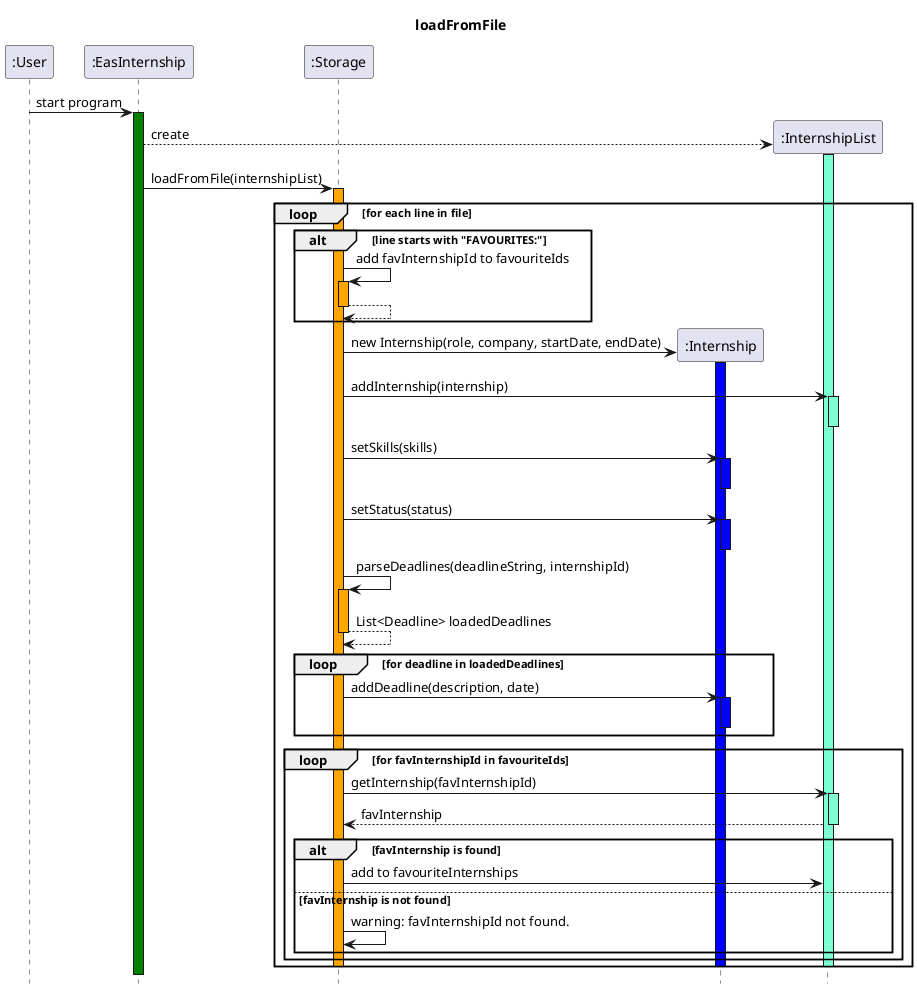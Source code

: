 @startuml
Title loadFromFile
hide footbox
participant ":User"
participant ":EasInternship"
participant ":Storage"
participant ":Internship"
participant ":InternshipList"

":User"->":EasInternship": start program
activate ":EasInternship" #green
":EasInternship"-->":InternshipList" **: create
activate ":InternshipList" #aquamarine
deactivate ":InternshipList"
":EasInternship"->":Storage": loadFromFile(internshipList)
activate ":Storage" #orange

loop for each line in file

    alt line starts with "FAVOURITES:"
        ":Storage" -> ":Storage" : add favInternshipId to favouriteIds
        activate ":Storage" #orange
        return

        end

    ":Storage"-> ":Internship" **: new Internship(role, company, startDate, endDate)
    activate ":Internship" #blue
    ":Storage"->":InternshipList": addInternship(internship)
    activate ":InternshipList" #aquamarine
    deactivate ":InternshipList"
    ":Storage" -> ":Internship" :setSkills(skills)
    activate ":Internship" #blue
    deactivate ":Internship"
    ":Storage" -> ":Internship" : setStatus(status)
    activate ":Internship" #blue
    deactivate ":Internship"

    ":Storage" -> ":Storage": parseDeadlines(deadlineString, internshipId)
    activate ":Storage" #orange
    return List<Deadline> loadedDeadlines
    loop for deadline in loadedDeadlines
        ":Storage" -> ":Internship" : addDeadline(description, date)
        activate ":Internship" #blue
        deactivate ":Internship"
    end

    loop for favInternshipId in favouriteIds
        ":Storage" -> ":InternshipList" : getInternship(favInternshipId)
        activate ":InternshipList" #aquamarine
        ":InternshipList" --> ":Storage" : favInternship
        deactivate ":InternshipList"

        alt favInternship is found
            ":Storage" -> ":InternshipList" : add to favouriteInternships
        else favInternship is not found
            ":Storage" -> ":Storage" : warning: favInternshipId not found.
        end

    end

        deactivate ":Storage"
        deactivate ":Internship"
        deactivate ":InternshipList"
end
deactivate ":Storage"


@enduml

